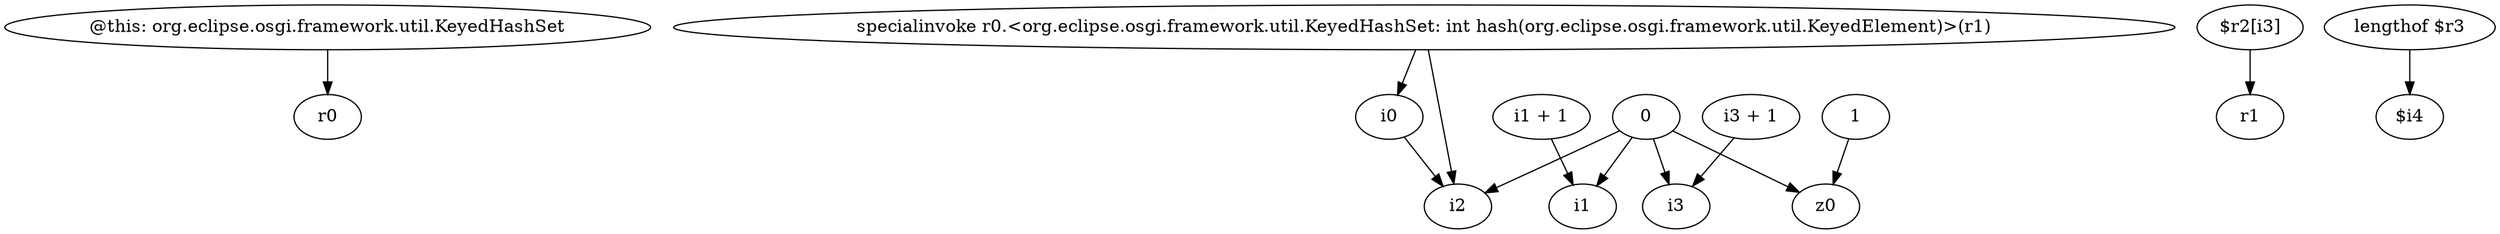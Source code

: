 digraph g {
0[label="@this: org.eclipse.osgi.framework.util.KeyedHashSet"]
1[label="r0"]
0->1[label=""]
2[label="i0"]
3[label="i2"]
2->3[label=""]
4[label="0"]
5[label="i1"]
4->5[label=""]
6[label="i3"]
4->6[label=""]
7[label="specialinvoke r0.<org.eclipse.osgi.framework.util.KeyedHashSet: int hash(org.eclipse.osgi.framework.util.KeyedElement)>(r1)"]
7->3[label=""]
7->2[label=""]
8[label="i1 + 1"]
8->5[label=""]
9[label="$r2[i3]"]
10[label="r1"]
9->10[label=""]
11[label="i3 + 1"]
11->6[label=""]
12[label="z0"]
4->12[label=""]
13[label="1"]
13->12[label=""]
14[label="lengthof $r3"]
15[label="$i4"]
14->15[label=""]
4->3[label=""]
}